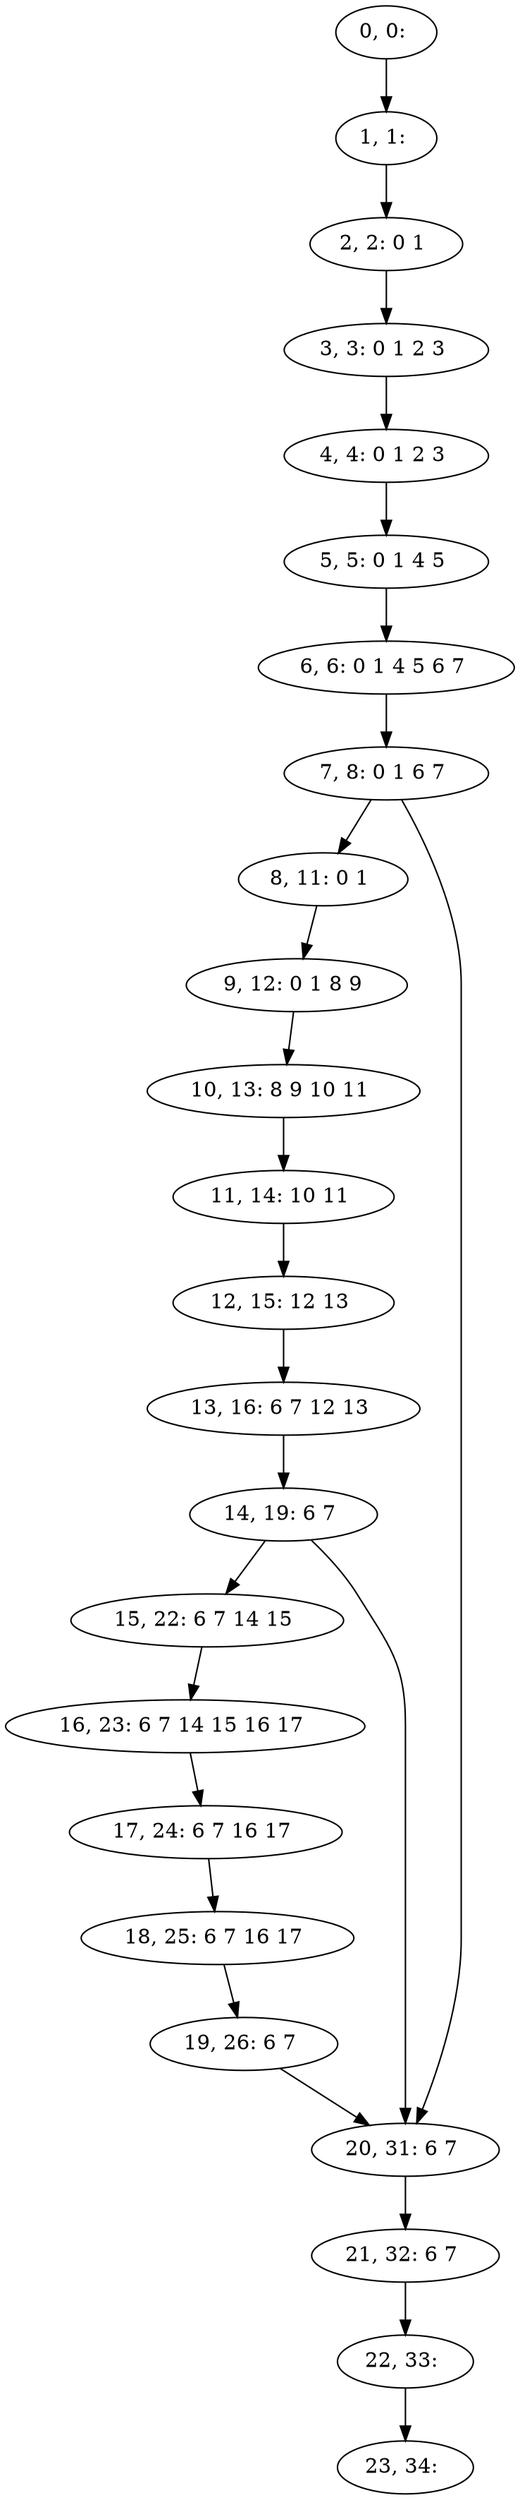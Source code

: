 digraph G {
0[label="0, 0: "];
1[label="1, 1: "];
2[label="2, 2: 0 1 "];
3[label="3, 3: 0 1 2 3 "];
4[label="4, 4: 0 1 2 3 "];
5[label="5, 5: 0 1 4 5 "];
6[label="6, 6: 0 1 4 5 6 7 "];
7[label="7, 8: 0 1 6 7 "];
8[label="8, 11: 0 1 "];
9[label="9, 12: 0 1 8 9 "];
10[label="10, 13: 8 9 10 11 "];
11[label="11, 14: 10 11 "];
12[label="12, 15: 12 13 "];
13[label="13, 16: 6 7 12 13 "];
14[label="14, 19: 6 7 "];
15[label="15, 22: 6 7 14 15 "];
16[label="16, 23: 6 7 14 15 16 17 "];
17[label="17, 24: 6 7 16 17 "];
18[label="18, 25: 6 7 16 17 "];
19[label="19, 26: 6 7 "];
20[label="20, 31: 6 7 "];
21[label="21, 32: 6 7 "];
22[label="22, 33: "];
23[label="23, 34: "];
0->1 ;
1->2 ;
2->3 ;
3->4 ;
4->5 ;
5->6 ;
6->7 ;
7->8 ;
7->20 ;
8->9 ;
9->10 ;
10->11 ;
11->12 ;
12->13 ;
13->14 ;
14->15 ;
14->20 ;
15->16 ;
16->17 ;
17->18 ;
18->19 ;
19->20 ;
20->21 ;
21->22 ;
22->23 ;
}
